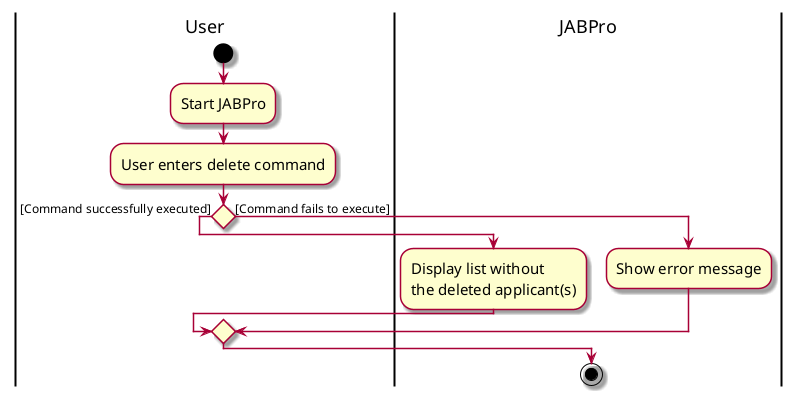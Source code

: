 @startuml
'https://plantuml.com/activity-diagram-beta
|User|
skin rose
skinparam ActivityFontSize 15
skinparam ArrowFontSize 12
start
:Start JABPro;
:User enters delete command;

if () then ([Command successfully executed])
    |JABPro|
    :Display list without
    the deleted applicant(s);
else ([Command fails to execute])
    :Show error message;
endif
stop
@enduml
